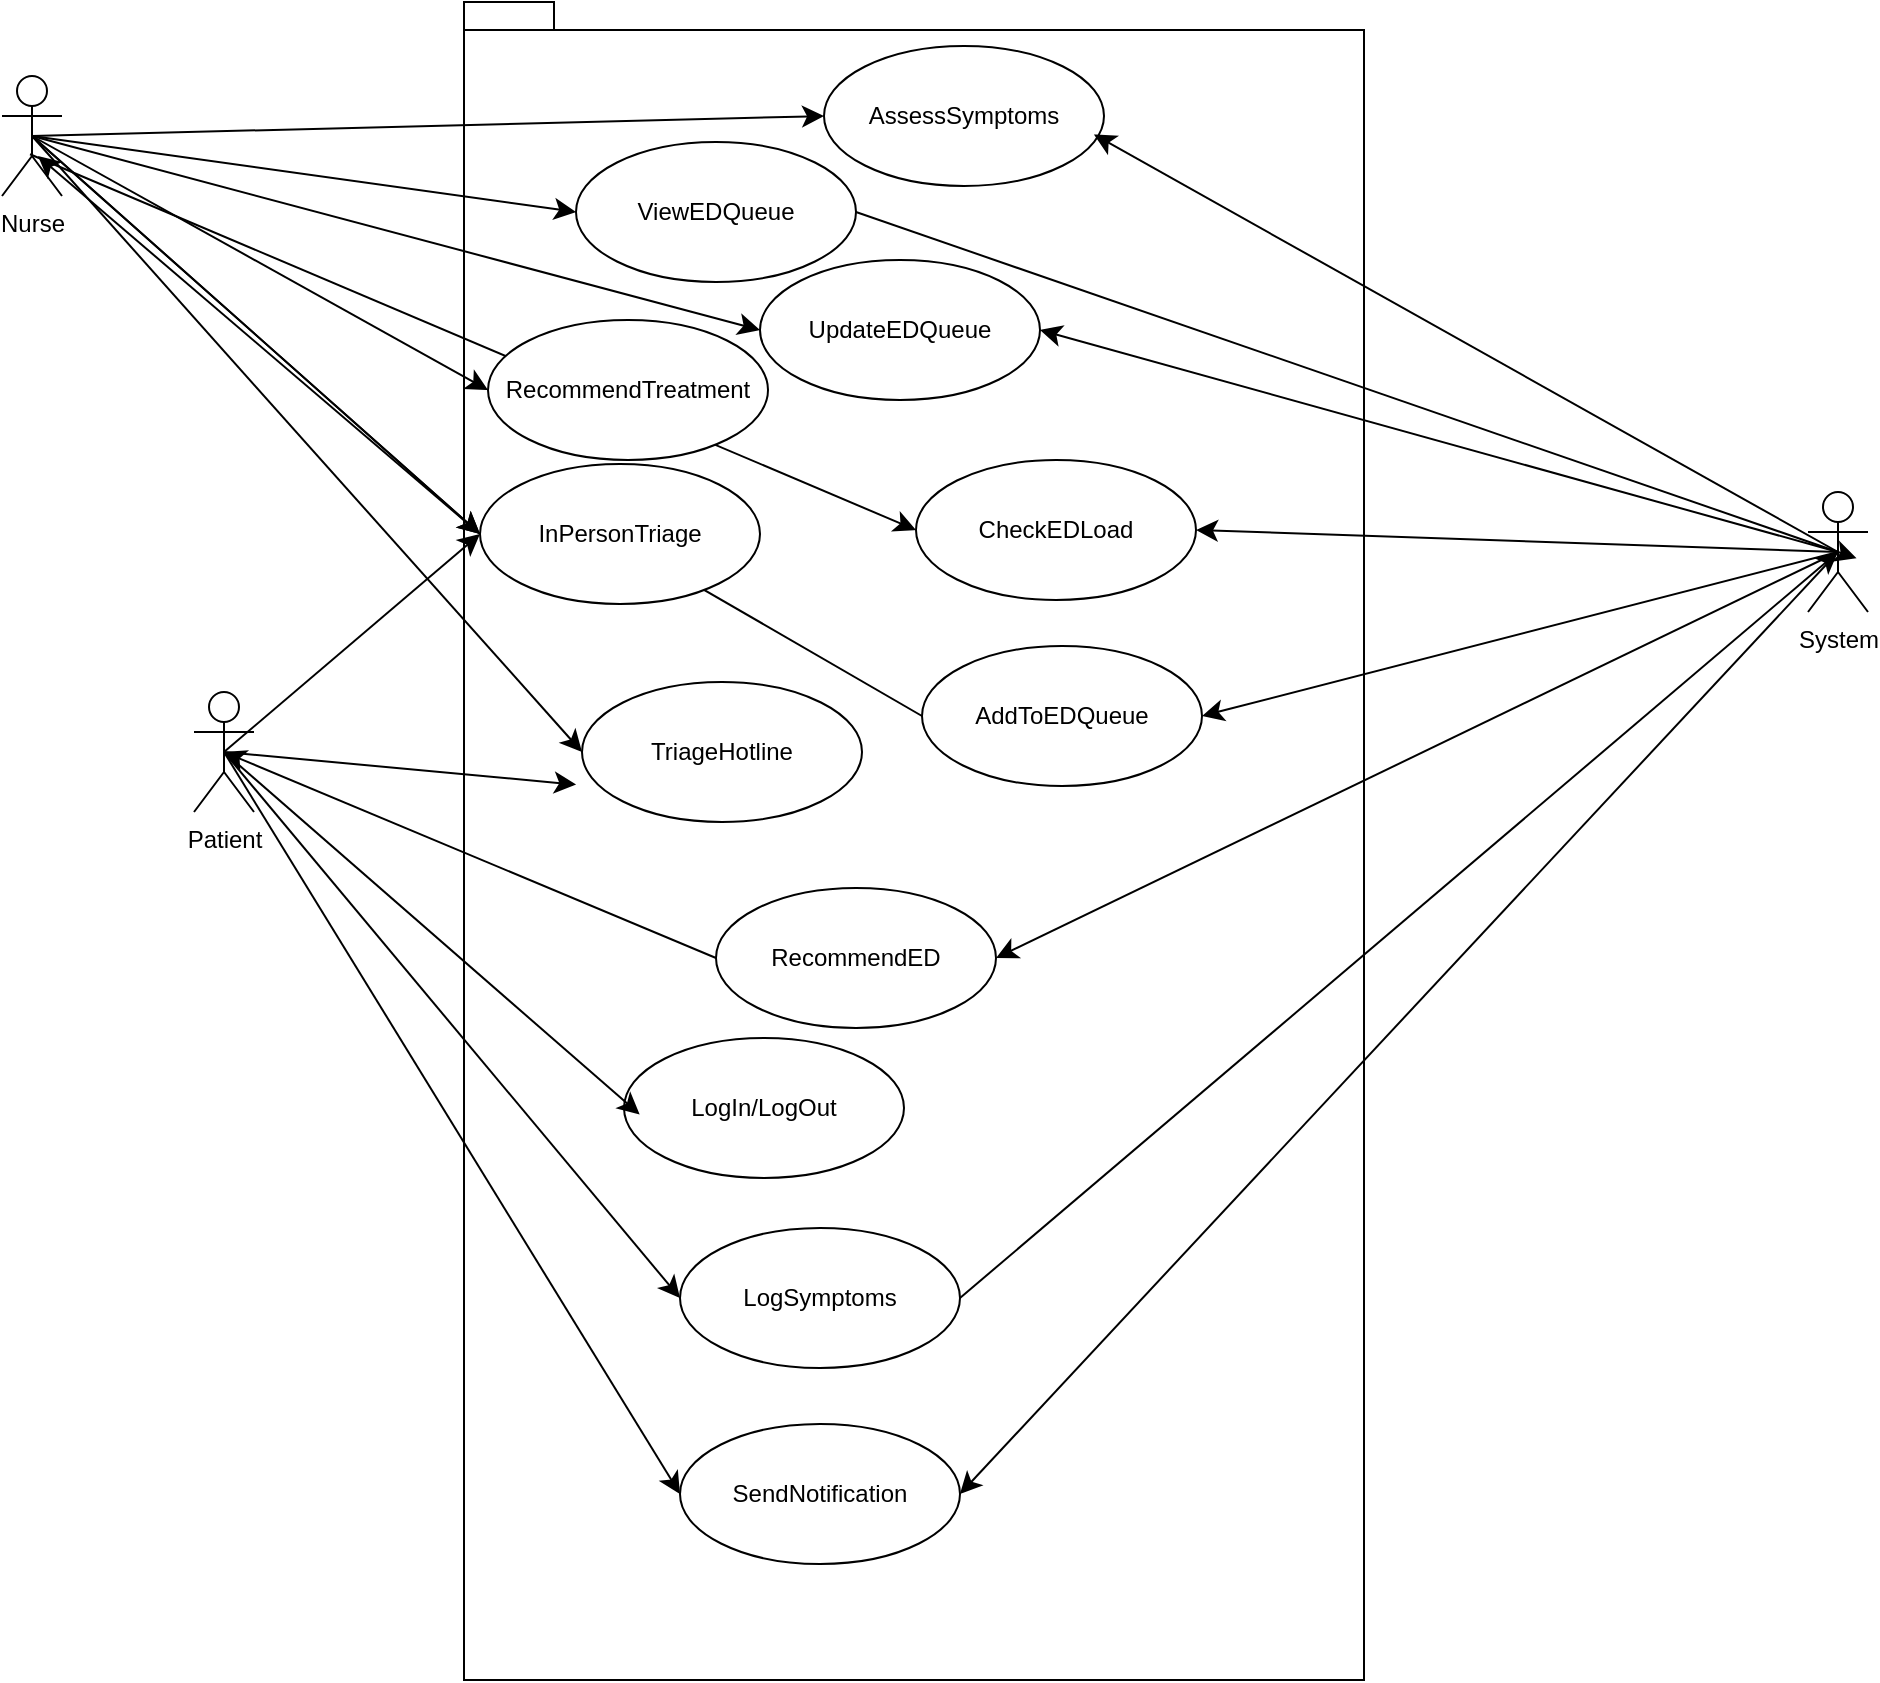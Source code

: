 <mxfile version="24.7.13">
  <diagram name="Page-1" id="twDvhtgVF-Ve9I6iekdA">
    <mxGraphModel dx="2243" dy="954" grid="0" gridSize="10" guides="1" tooltips="1" connect="1" arrows="1" fold="1" page="0" pageScale="1" pageWidth="850" pageHeight="1100" math="0" shadow="0">
      <root>
        <mxCell id="0" />
        <mxCell id="1" parent="0" />
        <mxCell id="4P_DZhee5pJh1wVSsmIm-3" value="" style="shape=folder;fontStyle=1;spacingTop=10;tabWidth=40;tabHeight=14;tabPosition=left;html=1;whiteSpace=wrap;" vertex="1" parent="1">
          <mxGeometry x="119" y="32" width="450" height="839" as="geometry" />
        </mxCell>
        <mxCell id="4P_DZhee5pJh1wVSsmIm-39" style="edgeStyle=none;curved=1;rounded=0;orthogonalLoop=1;jettySize=auto;html=1;exitX=0.5;exitY=0.5;exitDx=0;exitDy=0;exitPerimeter=0;entryX=0;entryY=0.5;entryDx=0;entryDy=0;fontSize=12;startSize=8;endSize=8;" edge="1" parent="1" source="4P_DZhee5pJh1wVSsmIm-7" target="4P_DZhee5pJh1wVSsmIm-14">
          <mxGeometry relative="1" as="geometry" />
        </mxCell>
        <mxCell id="4P_DZhee5pJh1wVSsmIm-42" style="edgeStyle=none;curved=1;rounded=0;orthogonalLoop=1;jettySize=auto;html=1;exitX=0.5;exitY=0.5;exitDx=0;exitDy=0;exitPerimeter=0;entryX=0;entryY=0.5;entryDx=0;entryDy=0;fontSize=12;startSize=8;endSize=8;" edge="1" parent="1" source="4P_DZhee5pJh1wVSsmIm-7" target="4P_DZhee5pJh1wVSsmIm-27">
          <mxGeometry relative="1" as="geometry" />
        </mxCell>
        <mxCell id="4P_DZhee5pJh1wVSsmIm-58" style="edgeStyle=none;curved=1;rounded=0;orthogonalLoop=1;jettySize=auto;html=1;exitX=0.5;exitY=0.5;exitDx=0;exitDy=0;exitPerimeter=0;entryX=0;entryY=0.5;entryDx=0;entryDy=0;fontSize=12;startSize=8;endSize=8;" edge="1" parent="1" source="4P_DZhee5pJh1wVSsmIm-7" target="4P_DZhee5pJh1wVSsmIm-23">
          <mxGeometry relative="1" as="geometry" />
        </mxCell>
        <mxCell id="4P_DZhee5pJh1wVSsmIm-7" value="Patient&lt;div&gt;&lt;br&gt;&lt;/div&gt;" style="shape=umlActor;verticalLabelPosition=bottom;verticalAlign=top;html=1;" vertex="1" parent="1">
          <mxGeometry x="-16" y="377" width="30" height="60" as="geometry" />
        </mxCell>
        <mxCell id="4P_DZhee5pJh1wVSsmIm-41" style="edgeStyle=none;curved=1;rounded=0;orthogonalLoop=1;jettySize=auto;html=1;exitX=0.5;exitY=0.5;exitDx=0;exitDy=0;exitPerimeter=0;entryX=0;entryY=0.5;entryDx=0;entryDy=0;fontSize=12;startSize=8;endSize=8;" edge="1" parent="1" source="4P_DZhee5pJh1wVSsmIm-8" target="4P_DZhee5pJh1wVSsmIm-27">
          <mxGeometry relative="1" as="geometry" />
        </mxCell>
        <mxCell id="4P_DZhee5pJh1wVSsmIm-43" style="edgeStyle=none;curved=1;rounded=0;orthogonalLoop=1;jettySize=auto;html=1;exitX=0.467;exitY=0.652;exitDx=0;exitDy=0;exitPerimeter=0;entryX=0;entryY=0.5;entryDx=0;entryDy=0;fontSize=12;startSize=8;endSize=8;" edge="1" parent="1" source="4P_DZhee5pJh1wVSsmIm-8" target="4P_DZhee5pJh1wVSsmIm-20">
          <mxGeometry relative="1" as="geometry" />
        </mxCell>
        <mxCell id="4P_DZhee5pJh1wVSsmIm-46" style="edgeStyle=none;curved=1;rounded=0;orthogonalLoop=1;jettySize=auto;html=1;exitX=0.5;exitY=0.5;exitDx=0;exitDy=0;exitPerimeter=0;entryX=0;entryY=0.5;entryDx=0;entryDy=0;fontSize=12;startSize=8;endSize=8;" edge="1" parent="1" source="4P_DZhee5pJh1wVSsmIm-8" target="4P_DZhee5pJh1wVSsmIm-28">
          <mxGeometry relative="1" as="geometry" />
        </mxCell>
        <mxCell id="4P_DZhee5pJh1wVSsmIm-47" style="edgeStyle=none;curved=1;rounded=0;orthogonalLoop=1;jettySize=auto;html=1;exitX=0.5;exitY=0.5;exitDx=0;exitDy=0;exitPerimeter=0;entryX=0;entryY=0.5;entryDx=0;entryDy=0;fontSize=12;startSize=8;endSize=8;" edge="1" parent="1" source="4P_DZhee5pJh1wVSsmIm-8" target="4P_DZhee5pJh1wVSsmIm-24">
          <mxGeometry relative="1" as="geometry" />
        </mxCell>
        <mxCell id="4P_DZhee5pJh1wVSsmIm-48" style="edgeStyle=none;curved=1;rounded=0;orthogonalLoop=1;jettySize=auto;html=1;exitX=0.5;exitY=0.5;exitDx=0;exitDy=0;exitPerimeter=0;entryX=0;entryY=0.5;entryDx=0;entryDy=0;fontSize=12;startSize=8;endSize=8;" edge="1" parent="1" source="4P_DZhee5pJh1wVSsmIm-8" target="4P_DZhee5pJh1wVSsmIm-19">
          <mxGeometry relative="1" as="geometry" />
        </mxCell>
        <mxCell id="4P_DZhee5pJh1wVSsmIm-50" style="edgeStyle=none;curved=1;rounded=0;orthogonalLoop=1;jettySize=auto;html=1;exitX=0.5;exitY=0.5;exitDx=0;exitDy=0;exitPerimeter=0;entryX=0;entryY=0.5;entryDx=0;entryDy=0;fontSize=12;startSize=8;endSize=8;" edge="1" parent="1" source="4P_DZhee5pJh1wVSsmIm-8" target="4P_DZhee5pJh1wVSsmIm-22">
          <mxGeometry relative="1" as="geometry" />
        </mxCell>
        <mxCell id="4P_DZhee5pJh1wVSsmIm-51" style="edgeStyle=none;curved=1;rounded=0;orthogonalLoop=1;jettySize=auto;html=1;exitX=0.5;exitY=0.5;exitDx=0;exitDy=0;exitPerimeter=0;entryX=0;entryY=0.5;entryDx=0;entryDy=0;fontSize=12;startSize=8;endSize=8;" edge="1" parent="1" source="4P_DZhee5pJh1wVSsmIm-8" target="4P_DZhee5pJh1wVSsmIm-18">
          <mxGeometry relative="1" as="geometry" />
        </mxCell>
        <mxCell id="4P_DZhee5pJh1wVSsmIm-8" value="Nurse&lt;div&gt;&lt;br&gt;&lt;div&gt;&lt;br&gt;&lt;/div&gt;&lt;/div&gt;" style="shape=umlActor;verticalLabelPosition=bottom;verticalAlign=top;html=1;" vertex="1" parent="1">
          <mxGeometry x="-112" y="69" width="30" height="60" as="geometry" />
        </mxCell>
        <mxCell id="4P_DZhee5pJh1wVSsmIm-40" style="edgeStyle=none;curved=1;rounded=0;orthogonalLoop=1;jettySize=auto;html=1;exitX=0.5;exitY=0.5;exitDx=0;exitDy=0;exitPerimeter=0;entryX=1;entryY=0.5;entryDx=0;entryDy=0;fontSize=12;startSize=8;endSize=8;" edge="1" parent="1" source="4P_DZhee5pJh1wVSsmIm-9" target="4P_DZhee5pJh1wVSsmIm-21">
          <mxGeometry relative="1" as="geometry" />
        </mxCell>
        <mxCell id="4P_DZhee5pJh1wVSsmIm-44" style="edgeStyle=none;curved=1;rounded=0;orthogonalLoop=1;jettySize=auto;html=1;exitX=0.5;exitY=0.5;exitDx=0;exitDy=0;exitPerimeter=0;entryX=1;entryY=0.5;entryDx=0;entryDy=0;fontSize=12;startSize=8;endSize=8;" edge="1" parent="1" source="4P_DZhee5pJh1wVSsmIm-9" target="4P_DZhee5pJh1wVSsmIm-20">
          <mxGeometry relative="1" as="geometry" />
        </mxCell>
        <mxCell id="4P_DZhee5pJh1wVSsmIm-45" style="edgeStyle=none;curved=1;rounded=0;orthogonalLoop=1;jettySize=auto;html=1;exitX=0.5;exitY=0.5;exitDx=0;exitDy=0;exitPerimeter=0;entryX=1;entryY=0.5;entryDx=0;entryDy=0;fontSize=12;startSize=8;endSize=8;" edge="1" parent="1" source="4P_DZhee5pJh1wVSsmIm-9" target="4P_DZhee5pJh1wVSsmIm-29">
          <mxGeometry relative="1" as="geometry" />
        </mxCell>
        <mxCell id="4P_DZhee5pJh1wVSsmIm-49" style="edgeStyle=none;curved=1;rounded=0;orthogonalLoop=1;jettySize=auto;html=1;exitX=0.5;exitY=0.5;exitDx=0;exitDy=0;exitPerimeter=0;entryX=1;entryY=0.5;entryDx=0;entryDy=0;fontSize=12;startSize=8;endSize=8;" edge="1" parent="1" source="4P_DZhee5pJh1wVSsmIm-9" target="4P_DZhee5pJh1wVSsmIm-22">
          <mxGeometry relative="1" as="geometry" />
        </mxCell>
        <mxCell id="4P_DZhee5pJh1wVSsmIm-57" style="edgeStyle=none;curved=1;rounded=0;orthogonalLoop=1;jettySize=auto;html=1;exitX=0.5;exitY=0.5;exitDx=0;exitDy=0;exitPerimeter=0;entryX=1;entryY=0.5;entryDx=0;entryDy=0;fontSize=12;startSize=8;endSize=8;" edge="1" parent="1" source="4P_DZhee5pJh1wVSsmIm-9" target="4P_DZhee5pJh1wVSsmIm-23">
          <mxGeometry relative="1" as="geometry" />
        </mxCell>
        <mxCell id="4P_DZhee5pJh1wVSsmIm-9" value="&lt;div&gt;&lt;div&gt;System&lt;/div&gt;&lt;/div&gt;" style="shape=umlActor;verticalLabelPosition=bottom;verticalAlign=top;html=1;" vertex="1" parent="1">
          <mxGeometry x="791" y="277" width="30" height="60" as="geometry" />
        </mxCell>
        <mxCell id="4P_DZhee5pJh1wVSsmIm-12" value="LogIn/LogOut" style="ellipse;whiteSpace=wrap;html=1;" vertex="1" parent="1">
          <mxGeometry x="199" y="550" width="140" height="70" as="geometry" />
        </mxCell>
        <mxCell id="4P_DZhee5pJh1wVSsmIm-14" value="LogSymptoms" style="ellipse;whiteSpace=wrap;html=1;" vertex="1" parent="1">
          <mxGeometry x="227" y="645" width="140" height="70" as="geometry" />
        </mxCell>
        <mxCell id="4P_DZhee5pJh1wVSsmIm-18" value="AssessSymptoms" style="ellipse;whiteSpace=wrap;html=1;" vertex="1" parent="1">
          <mxGeometry x="299" y="54" width="140" height="70" as="geometry" />
        </mxCell>
        <mxCell id="4P_DZhee5pJh1wVSsmIm-19" value="RecommendTreatment" style="ellipse;whiteSpace=wrap;html=1;" vertex="1" parent="1">
          <mxGeometry x="131" y="191" width="140" height="70" as="geometry" />
        </mxCell>
        <mxCell id="4P_DZhee5pJh1wVSsmIm-20" value="CheckEDLoad" style="ellipse;whiteSpace=wrap;html=1;" vertex="1" parent="1">
          <mxGeometry x="345" y="261" width="140" height="70" as="geometry" />
        </mxCell>
        <mxCell id="4P_DZhee5pJh1wVSsmIm-21" value="AddToEDQueue" style="ellipse;whiteSpace=wrap;html=1;" vertex="1" parent="1">
          <mxGeometry x="348" y="354" width="140" height="70" as="geometry" />
        </mxCell>
        <mxCell id="4P_DZhee5pJh1wVSsmIm-22" value="UpdateEDQueue" style="ellipse;whiteSpace=wrap;html=1;" vertex="1" parent="1">
          <mxGeometry x="267" y="161" width="140" height="70" as="geometry" />
        </mxCell>
        <mxCell id="4P_DZhee5pJh1wVSsmIm-23" value="SendNotification" style="ellipse;whiteSpace=wrap;html=1;" vertex="1" parent="1">
          <mxGeometry x="227" y="743" width="140" height="70" as="geometry" />
        </mxCell>
        <mxCell id="4P_DZhee5pJh1wVSsmIm-24" value="ViewEDQueue" style="ellipse;whiteSpace=wrap;html=1;" vertex="1" parent="1">
          <mxGeometry x="175" y="102" width="140" height="70" as="geometry" />
        </mxCell>
        <mxCell id="4P_DZhee5pJh1wVSsmIm-25" style="edgeStyle=none;curved=1;rounded=0;orthogonalLoop=1;jettySize=auto;html=1;exitX=0.5;exitY=0;exitDx=0;exitDy=0;fontSize=12;startSize=8;endSize=8;" edge="1" parent="1" source="4P_DZhee5pJh1wVSsmIm-22" target="4P_DZhee5pJh1wVSsmIm-22">
          <mxGeometry relative="1" as="geometry" />
        </mxCell>
        <mxCell id="4P_DZhee5pJh1wVSsmIm-28" value="TriageHotline" style="ellipse;whiteSpace=wrap;html=1;" vertex="1" parent="1">
          <mxGeometry x="178" y="372" width="140" height="70" as="geometry" />
        </mxCell>
        <mxCell id="4P_DZhee5pJh1wVSsmIm-29" value="RecommendED" style="ellipse;whiteSpace=wrap;html=1;" vertex="1" parent="1">
          <mxGeometry x="245" y="475" width="140" height="70" as="geometry" />
        </mxCell>
        <mxCell id="4P_DZhee5pJh1wVSsmIm-30" style="edgeStyle=none;curved=1;rounded=0;orthogonalLoop=1;jettySize=auto;html=1;exitX=0.5;exitY=0.5;exitDx=0;exitDy=0;exitPerimeter=0;entryX=0.056;entryY=0.546;entryDx=0;entryDy=0;entryPerimeter=0;fontSize=12;startSize=8;endSize=8;" edge="1" parent="1" source="4P_DZhee5pJh1wVSsmIm-7" target="4P_DZhee5pJh1wVSsmIm-12">
          <mxGeometry relative="1" as="geometry" />
        </mxCell>
        <mxCell id="4P_DZhee5pJh1wVSsmIm-52" style="edgeStyle=none;curved=1;rounded=0;orthogonalLoop=1;jettySize=auto;html=1;exitX=0.5;exitY=0.5;exitDx=0;exitDy=0;exitPerimeter=0;entryX=0.964;entryY=0.632;entryDx=0;entryDy=0;entryPerimeter=0;fontSize=12;startSize=8;endSize=8;" edge="1" parent="1" source="4P_DZhee5pJh1wVSsmIm-9" target="4P_DZhee5pJh1wVSsmIm-18">
          <mxGeometry relative="1" as="geometry" />
        </mxCell>
        <mxCell id="4P_DZhee5pJh1wVSsmIm-53" value="" style="edgeStyle=none;curved=1;rounded=0;orthogonalLoop=1;jettySize=auto;html=1;exitX=0.5;exitY=0.5;exitDx=0;exitDy=0;exitPerimeter=0;entryX=0;entryY=0.5;entryDx=0;entryDy=0;fontSize=12;startSize=8;endSize=8;" edge="1" parent="1" source="4P_DZhee5pJh1wVSsmIm-8" target="4P_DZhee5pJh1wVSsmIm-27">
          <mxGeometry relative="1" as="geometry">
            <mxPoint x="-1" y="98" as="sourcePoint" />
            <mxPoint x="283" y="260" as="targetPoint" />
          </mxGeometry>
        </mxCell>
        <mxCell id="4P_DZhee5pJh1wVSsmIm-55" style="edgeStyle=none;curved=1;rounded=0;orthogonalLoop=1;jettySize=auto;html=1;exitX=0.5;exitY=0.5;exitDx=0;exitDy=0;exitPerimeter=0;entryX=-0.021;entryY=0.733;entryDx=0;entryDy=0;entryPerimeter=0;fontSize=12;startSize=8;endSize=8;" edge="1" parent="1" source="4P_DZhee5pJh1wVSsmIm-7" target="4P_DZhee5pJh1wVSsmIm-28">
          <mxGeometry relative="1" as="geometry" />
        </mxCell>
        <mxCell id="4P_DZhee5pJh1wVSsmIm-56" style="edgeStyle=none;curved=1;rounded=0;orthogonalLoop=1;jettySize=auto;html=1;exitX=1;exitY=0.5;exitDx=0;exitDy=0;entryX=0.809;entryY=0.553;entryDx=0;entryDy=0;entryPerimeter=0;fontSize=12;startSize=8;endSize=8;" edge="1" parent="1" source="4P_DZhee5pJh1wVSsmIm-24" target="4P_DZhee5pJh1wVSsmIm-9">
          <mxGeometry relative="1" as="geometry" />
        </mxCell>
        <mxCell id="4P_DZhee5pJh1wVSsmIm-59" style="edgeStyle=none;curved=1;rounded=0;orthogonalLoop=1;jettySize=auto;html=1;exitX=0;exitY=0.5;exitDx=0;exitDy=0;entryX=0.6;entryY=0.667;entryDx=0;entryDy=0;entryPerimeter=0;fontSize=12;startSize=8;endSize=8;" edge="1" parent="1" source="4P_DZhee5pJh1wVSsmIm-27" target="4P_DZhee5pJh1wVSsmIm-8">
          <mxGeometry relative="1" as="geometry" />
        </mxCell>
        <mxCell id="4P_DZhee5pJh1wVSsmIm-60" value="" style="edgeStyle=none;curved=1;rounded=0;orthogonalLoop=1;jettySize=auto;html=1;exitX=0;exitY=0.5;exitDx=0;exitDy=0;entryX=0.6;entryY=0.667;entryDx=0;entryDy=0;entryPerimeter=0;fontSize=12;startSize=8;endSize=8;" edge="1" parent="1" source="4P_DZhee5pJh1wVSsmIm-21" target="4P_DZhee5pJh1wVSsmIm-27">
          <mxGeometry relative="1" as="geometry">
            <mxPoint x="246" y="331" as="sourcePoint" />
            <mxPoint x="-94" y="109" as="targetPoint" />
          </mxGeometry>
        </mxCell>
        <mxCell id="4P_DZhee5pJh1wVSsmIm-27" value="InPersonTriage" style="ellipse;whiteSpace=wrap;html=1;" vertex="1" parent="1">
          <mxGeometry x="127" y="263" width="140" height="70" as="geometry" />
        </mxCell>
        <mxCell id="4P_DZhee5pJh1wVSsmIm-62" style="edgeStyle=none;curved=1;rounded=0;orthogonalLoop=1;jettySize=auto;html=1;exitX=0;exitY=0.5;exitDx=0;exitDy=0;entryX=0.5;entryY=0.5;entryDx=0;entryDy=0;entryPerimeter=0;fontSize=12;startSize=8;endSize=8;" edge="1" parent="1" source="4P_DZhee5pJh1wVSsmIm-29" target="4P_DZhee5pJh1wVSsmIm-7">
          <mxGeometry relative="1" as="geometry" />
        </mxCell>
        <mxCell id="4P_DZhee5pJh1wVSsmIm-63" style="edgeStyle=none;curved=1;rounded=0;orthogonalLoop=1;jettySize=auto;html=1;exitX=1;exitY=0.5;exitDx=0;exitDy=0;entryX=0.5;entryY=0.5;entryDx=0;entryDy=0;entryPerimeter=0;fontSize=12;startSize=8;endSize=8;" edge="1" parent="1" source="4P_DZhee5pJh1wVSsmIm-14" target="4P_DZhee5pJh1wVSsmIm-9">
          <mxGeometry relative="1" as="geometry" />
        </mxCell>
      </root>
    </mxGraphModel>
  </diagram>
</mxfile>
